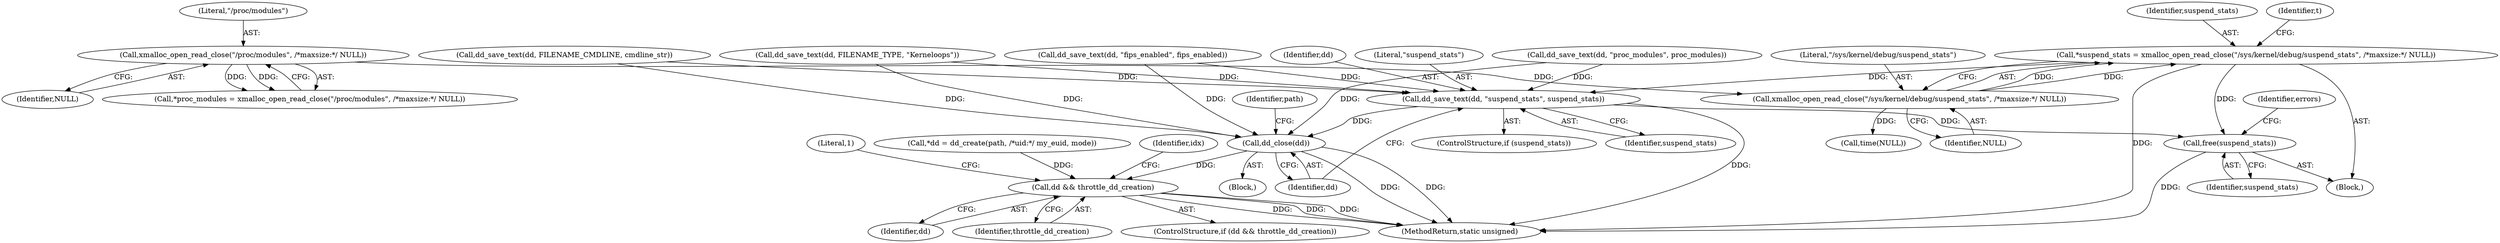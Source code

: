 digraph "0_abrt_8939398b82006ba1fec4ed491339fc075f43fc7c_4@API" {
"1000140" [label="(Call,*suspend_stats = xmalloc_open_read_close(\"/sys/kernel/debug/suspend_stats\", /*maxsize:*/ NULL))"];
"1000142" [label="(Call,xmalloc_open_read_close(\"/sys/kernel/debug/suspend_stats\", /*maxsize:*/ NULL))"];
"1000136" [label="(Call,xmalloc_open_read_close(\"/proc/modules\", /*maxsize:*/ NULL))"];
"1000287" [label="(Call,dd_save_text(dd, \"suspend_stats\", suspend_stats))"];
"1000291" [label="(Call,dd_close(dd))"];
"1000307" [label="(Call,dd && throttle_dd_creation)"];
"1000318" [label="(Call,free(suspend_stats))"];
"1000140" [label="(Call,*suspend_stats = xmalloc_open_read_close(\"/sys/kernel/debug/suspend_stats\", /*maxsize:*/ NULL))"];
"1000281" [label="(Call,dd_save_text(dd, \"fips_enabled\", fips_enabled))"];
"1000311" [label="(Literal,1)"];
"1000292" [label="(Identifier,dd)"];
"1000288" [label="(Identifier,dd)"];
"1000269" [label="(Call,dd_save_text(dd, \"proc_modules\", proc_modules))"];
"1000235" [label="(Block,)"];
"1000321" [label="(Identifier,errors)"];
"1000227" [label="(Call,*dd = dd_create(path, /*uid:*/ my_euid, mode))"];
"1000263" [label="(Call,dd_save_text(dd, FILENAME_CMDLINE, cmdline_str))"];
"1000307" [label="(Call,dd && throttle_dd_creation)"];
"1000318" [label="(Call,free(suspend_stats))"];
"1000322" [label="(MethodReturn,static unsigned)"];
"1000144" [label="(Identifier,NULL)"];
"1000148" [label="(Call,time(NULL))"];
"1000206" [label="(Identifier,idx)"];
"1000147" [label="(Identifier,t)"];
"1000294" [label="(Identifier,path)"];
"1000110" [label="(Block,)"];
"1000287" [label="(Call,dd_save_text(dd, \"suspend_stats\", suspend_stats))"];
"1000306" [label="(ControlStructure,if (dd && throttle_dd_creation))"];
"1000136" [label="(Call,xmalloc_open_read_close(\"/proc/modules\", /*maxsize:*/ NULL))"];
"1000138" [label="(Identifier,NULL)"];
"1000137" [label="(Literal,\"/proc/modules\")"];
"1000289" [label="(Literal,\"suspend_stats\")"];
"1000143" [label="(Literal,\"/sys/kernel/debug/suspend_stats\")"];
"1000142" [label="(Call,xmalloc_open_read_close(\"/sys/kernel/debug/suspend_stats\", /*maxsize:*/ NULL))"];
"1000308" [label="(Identifier,dd)"];
"1000134" [label="(Call,*proc_modules = xmalloc_open_read_close(\"/proc/modules\", /*maxsize:*/ NULL))"];
"1000285" [label="(ControlStructure,if (suspend_stats))"];
"1000309" [label="(Identifier,throttle_dd_creation)"];
"1000291" [label="(Call,dd_close(dd))"];
"1000141" [label="(Identifier,suspend_stats)"];
"1000319" [label="(Identifier,suspend_stats)"];
"1000257" [label="(Call,dd_save_text(dd, FILENAME_TYPE, \"Kerneloops\"))"];
"1000290" [label="(Identifier,suspend_stats)"];
"1000140" -> "1000110"  [label="AST: "];
"1000140" -> "1000142"  [label="CFG: "];
"1000141" -> "1000140"  [label="AST: "];
"1000142" -> "1000140"  [label="AST: "];
"1000147" -> "1000140"  [label="CFG: "];
"1000140" -> "1000322"  [label="DDG: "];
"1000142" -> "1000140"  [label="DDG: "];
"1000142" -> "1000140"  [label="DDG: "];
"1000140" -> "1000287"  [label="DDG: "];
"1000140" -> "1000318"  [label="DDG: "];
"1000142" -> "1000144"  [label="CFG: "];
"1000143" -> "1000142"  [label="AST: "];
"1000144" -> "1000142"  [label="AST: "];
"1000136" -> "1000142"  [label="DDG: "];
"1000142" -> "1000148"  [label="DDG: "];
"1000136" -> "1000134"  [label="AST: "];
"1000136" -> "1000138"  [label="CFG: "];
"1000137" -> "1000136"  [label="AST: "];
"1000138" -> "1000136"  [label="AST: "];
"1000134" -> "1000136"  [label="CFG: "];
"1000136" -> "1000134"  [label="DDG: "];
"1000136" -> "1000134"  [label="DDG: "];
"1000287" -> "1000285"  [label="AST: "];
"1000287" -> "1000290"  [label="CFG: "];
"1000288" -> "1000287"  [label="AST: "];
"1000289" -> "1000287"  [label="AST: "];
"1000290" -> "1000287"  [label="AST: "];
"1000292" -> "1000287"  [label="CFG: "];
"1000287" -> "1000322"  [label="DDG: "];
"1000281" -> "1000287"  [label="DDG: "];
"1000263" -> "1000287"  [label="DDG: "];
"1000257" -> "1000287"  [label="DDG: "];
"1000269" -> "1000287"  [label="DDG: "];
"1000287" -> "1000291"  [label="DDG: "];
"1000287" -> "1000318"  [label="DDG: "];
"1000291" -> "1000235"  [label="AST: "];
"1000291" -> "1000292"  [label="CFG: "];
"1000292" -> "1000291"  [label="AST: "];
"1000294" -> "1000291"  [label="CFG: "];
"1000291" -> "1000322"  [label="DDG: "];
"1000291" -> "1000322"  [label="DDG: "];
"1000281" -> "1000291"  [label="DDG: "];
"1000263" -> "1000291"  [label="DDG: "];
"1000257" -> "1000291"  [label="DDG: "];
"1000269" -> "1000291"  [label="DDG: "];
"1000291" -> "1000307"  [label="DDG: "];
"1000307" -> "1000306"  [label="AST: "];
"1000307" -> "1000308"  [label="CFG: "];
"1000307" -> "1000309"  [label="CFG: "];
"1000308" -> "1000307"  [label="AST: "];
"1000309" -> "1000307"  [label="AST: "];
"1000206" -> "1000307"  [label="CFG: "];
"1000311" -> "1000307"  [label="CFG: "];
"1000307" -> "1000322"  [label="DDG: "];
"1000307" -> "1000322"  [label="DDG: "];
"1000307" -> "1000322"  [label="DDG: "];
"1000227" -> "1000307"  [label="DDG: "];
"1000318" -> "1000110"  [label="AST: "];
"1000318" -> "1000319"  [label="CFG: "];
"1000319" -> "1000318"  [label="AST: "];
"1000321" -> "1000318"  [label="CFG: "];
"1000318" -> "1000322"  [label="DDG: "];
}
